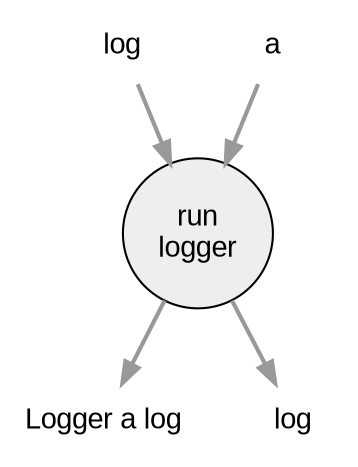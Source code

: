 digraph d {
	node [fontname = "Arial"];
	edge [fontname = "Arial", fontsize=11,color="#999999", penwidth=2, weight=1];

	subgraph process {
		node [shape=circle, style=filled, fillcolor="#EEEEEE", fixedsize=true, width=1]
		logger[label="run\nlogger"]
		}
	subgraph hidden {
		node [shape=plaintext]
		log
		a
		logger2[label="Logger a log"]
		log2[label="log"]
		}

log -> logger
a -> logger

logger -> logger2
logger -> log2
}

